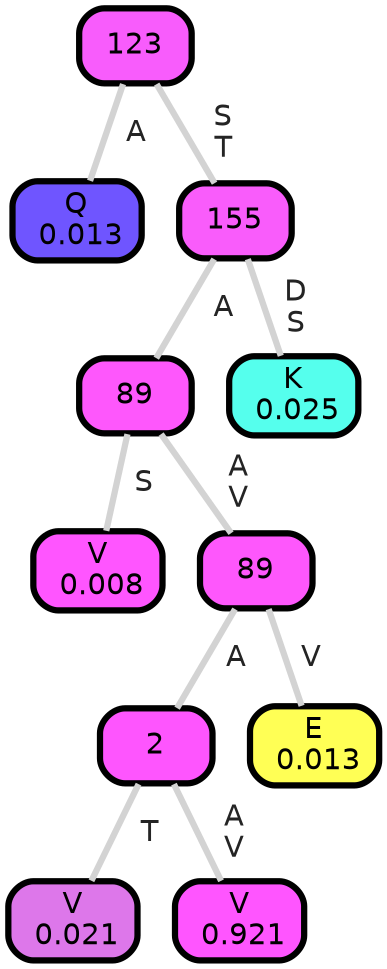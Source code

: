 graph Tree {
node [shape=box, style="filled, rounded",color="black",penwidth="3",fontcolor="black",                 fontname=helvetica] ;
graph [ranksep="0 equally", splines=straight,                 bgcolor=transparent, dpi=200] ;
edge [fontname=helvetica, fontweight=bold,fontcolor=grey14,color=lightgray] ;
0 [label="Q
 0.013", fillcolor="#6f55ff"] ;
1 [label="123", fillcolor="#f85cfc"] ;
2 [label="V
 0.008", fillcolor="#ff55ff"] ;
3 [label="89", fillcolor="#fe57fc"] ;
4 [label="V
 0.021", fillcolor="#dd77ea"] ;
5 [label="2", fillcolor="#fe55fe"] ;
6 [label="V
 0.921", fillcolor="#ff55ff"] ;
7 [label="89", fillcolor="#fe57fc"] ;
8 [label="E
 0.013", fillcolor="#ffff55"] ;
9 [label="155", fillcolor="#f95cfb"] ;
10 [label="K
 0.025", fillcolor="#55ffed"] ;
1 -- 0 [label=" A",penwidth=3] ;
1 -- 9 [label=" S\n T",penwidth=3] ;
3 -- 2 [label=" S",penwidth=3] ;
3 -- 7 [label=" A\n V",penwidth=3] ;
5 -- 4 [label=" T",penwidth=3] ;
5 -- 6 [label=" A\n V",penwidth=3] ;
7 -- 5 [label=" A",penwidth=3] ;
7 -- 8 [label=" V",penwidth=3] ;
9 -- 3 [label=" A",penwidth=3] ;
9 -- 10 [label=" D\n S",penwidth=3] ;
{rank = same;}}

